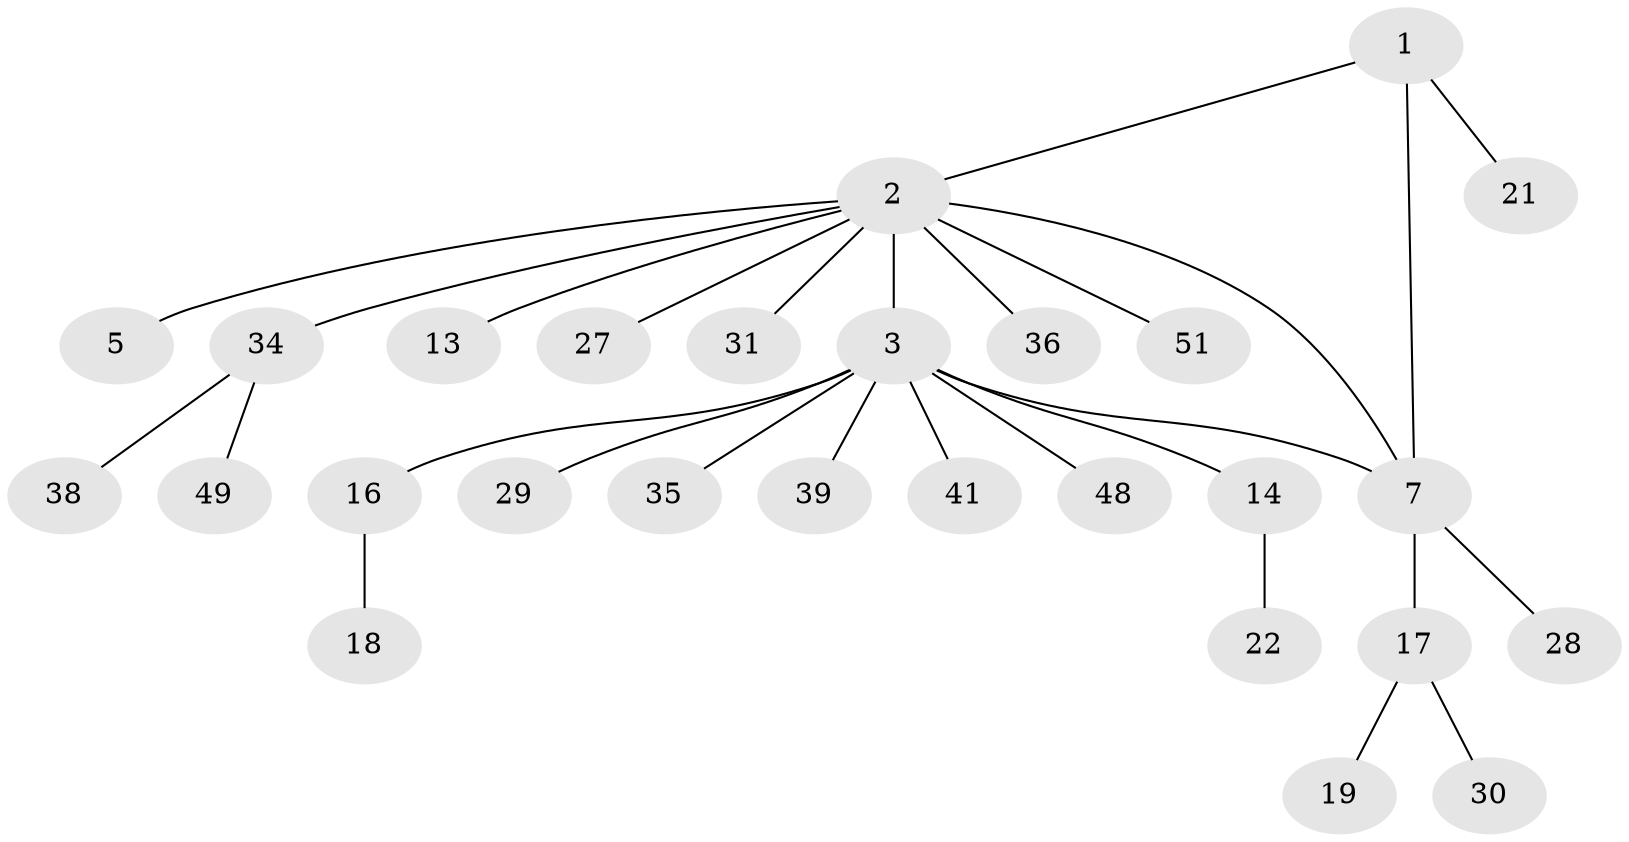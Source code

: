 // original degree distribution, {3: 0.09259259259259259, 8: 0.018518518518518517, 10: 0.018518518518518517, 1: 0.5370370370370371, 9: 0.018518518518518517, 7: 0.037037037037037035, 5: 0.018518518518518517, 4: 0.07407407407407407, 2: 0.18518518518518517}
// Generated by graph-tools (version 1.1) at 2025/16/03/09/25 04:16:02]
// undirected, 27 vertices, 28 edges
graph export_dot {
graph [start="1"]
  node [color=gray90,style=filled];
  1;
  2 [super="+6+4+25+11"];
  3 [super="+10+15+8+50"];
  5;
  7 [super="+12+9+26+44+53"];
  13;
  14 [super="+45+46"];
  16 [super="+23+33"];
  17 [super="+24"];
  18;
  19;
  21;
  22;
  27;
  28;
  29 [super="+37"];
  30;
  31 [super="+54"];
  34;
  35;
  36;
  38;
  39 [super="+47+40"];
  41;
  48;
  49;
  51;
  1 -- 2;
  1 -- 7;
  1 -- 21;
  2 -- 34;
  2 -- 3 [weight=6];
  2 -- 5;
  2 -- 13;
  2 -- 51;
  2 -- 31 [weight=2];
  2 -- 27;
  2 -- 36;
  2 -- 7;
  3 -- 14;
  3 -- 16;
  3 -- 35;
  3 -- 39 [weight=2];
  3 -- 48;
  3 -- 41;
  3 -- 29;
  3 -- 7 [weight=2];
  7 -- 17;
  7 -- 28;
  14 -- 22;
  16 -- 18;
  17 -- 19;
  17 -- 30;
  34 -- 38;
  34 -- 49;
}

